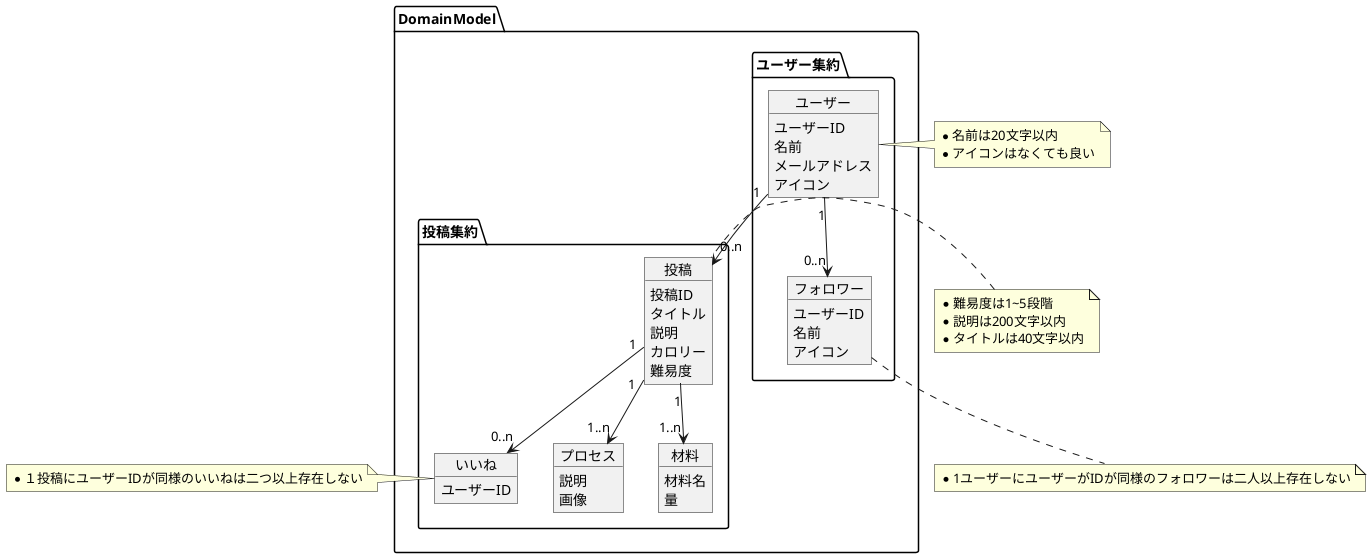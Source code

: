 @startuml
	package DomainModel {
		package ユーザー集約 {
			object ユーザー {
				ユーザーID
				名前
				メールアドレス
				アイコン
			}
			object フォロワー {
				ユーザーID
				名前
				アイコン
			}
		}

		package 投稿集約 {
			object 投稿 {
				投稿ID
				タイトル
				説明
				カロリー
				難易度
			}
			object いいね {
				ユーザーID
			}
			object プロセス {
				説明
				画像
			}
			object 材料 {
				材料名
				量
			}
		}
	}

	note left of いいね
		* １投稿にユーザーIDが同様のいいねは二つ以上存在しない
	end note

	note left of 投稿
		* 難易度は1~5段階
		* 説明は200文字以内
		* タイトルは40文字以内
	end note

	note bottom of フォロワー
		* 1ユーザーにユーザーがIDが同様のフォロワーは二人以上存在しない
	end note

	note right of ユーザー
		* 名前は20文字以内
		* アイコンはなくても良い
	end note

	ユーザー "1" --> "0..n" フォロワー
	ユーザー "1" --> "0..n" 投稿
	投稿 "1" --> "0..n" いいね
	投稿 "1" --> "1..n" 材料
	投稿 "1" --> "1..n" プロセス
@enduml
